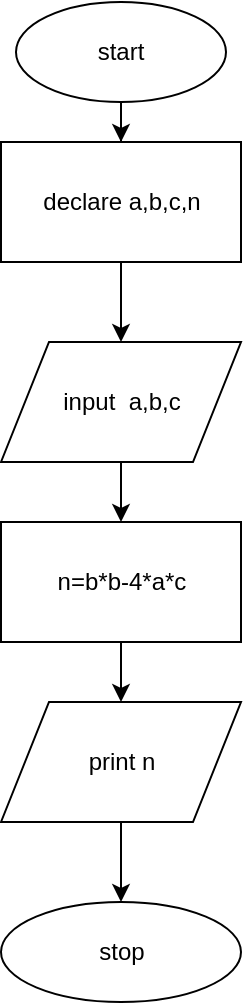 <mxfile version="12.1.3" pages="1"><diagram id="SfDZ0ejXaMLmgd1xixos" name="Page-1"><mxGraphModel dx="1312" dy="362" grid="1" gridSize="10" guides="1" tooltips="1" connect="1" arrows="1" fold="1" page="1" pageScale="1" pageWidth="850" pageHeight="1100" math="0" shadow="0"><root><mxCell id="0"/><mxCell id="1" parent="0"/><mxCell id="fyTXrau6oDgrHHAhK1DO-7" value="" style="edgeStyle=orthogonalEdgeStyle;rounded=0;orthogonalLoop=1;jettySize=auto;html=1;" edge="1" parent="1" source="fyTXrau6oDgrHHAhK1DO-1" target="fyTXrau6oDgrHHAhK1DO-2"><mxGeometry relative="1" as="geometry"/></mxCell><mxCell id="fyTXrau6oDgrHHAhK1DO-1" value="start" style="ellipse;whiteSpace=wrap;html=1;" vertex="1" parent="1"><mxGeometry x="305" width="105" height="50" as="geometry"/></mxCell><mxCell id="fyTXrau6oDgrHHAhK1DO-8" value="" style="edgeStyle=orthogonalEdgeStyle;rounded=0;orthogonalLoop=1;jettySize=auto;html=1;" edge="1" parent="1" source="fyTXrau6oDgrHHAhK1DO-2" target="fyTXrau6oDgrHHAhK1DO-3"><mxGeometry relative="1" as="geometry"/></mxCell><mxCell id="fyTXrau6oDgrHHAhK1DO-2" value="declare a,b,c,n" style="rounded=0;whiteSpace=wrap;html=1;" vertex="1" parent="1"><mxGeometry x="297.5" y="70" width="120" height="60" as="geometry"/></mxCell><mxCell id="fyTXrau6oDgrHHAhK1DO-9" value="" style="edgeStyle=orthogonalEdgeStyle;rounded=0;orthogonalLoop=1;jettySize=auto;html=1;" edge="1" parent="1" source="fyTXrau6oDgrHHAhK1DO-3" target="fyTXrau6oDgrHHAhK1DO-4"><mxGeometry relative="1" as="geometry"/></mxCell><mxCell id="fyTXrau6oDgrHHAhK1DO-3" value="input&amp;nbsp; a,b,c" style="shape=parallelogram;perimeter=parallelogramPerimeter;whiteSpace=wrap;html=1;" vertex="1" parent="1"><mxGeometry x="297.5" y="170" width="120" height="60" as="geometry"/></mxCell><mxCell id="fyTXrau6oDgrHHAhK1DO-10" value="" style="edgeStyle=orthogonalEdgeStyle;rounded=0;orthogonalLoop=1;jettySize=auto;html=1;" edge="1" parent="1" source="fyTXrau6oDgrHHAhK1DO-4" target="fyTXrau6oDgrHHAhK1DO-5"><mxGeometry relative="1" as="geometry"/></mxCell><mxCell id="fyTXrau6oDgrHHAhK1DO-4" value="n=b*b-4*a*c" style="rounded=0;whiteSpace=wrap;html=1;" vertex="1" parent="1"><mxGeometry x="297.5" y="260" width="120" height="60" as="geometry"/></mxCell><mxCell id="fyTXrau6oDgrHHAhK1DO-11" value="" style="edgeStyle=orthogonalEdgeStyle;rounded=0;orthogonalLoop=1;jettySize=auto;html=1;" edge="1" parent="1" source="fyTXrau6oDgrHHAhK1DO-5" target="fyTXrau6oDgrHHAhK1DO-6"><mxGeometry relative="1" as="geometry"/></mxCell><mxCell id="fyTXrau6oDgrHHAhK1DO-5" value="print n" style="shape=parallelogram;perimeter=parallelogramPerimeter;whiteSpace=wrap;html=1;" vertex="1" parent="1"><mxGeometry x="297.5" y="350" width="120" height="60" as="geometry"/></mxCell><mxCell id="fyTXrau6oDgrHHAhK1DO-6" value="stop" style="ellipse;whiteSpace=wrap;html=1;" vertex="1" parent="1"><mxGeometry x="297.5" y="450" width="120" height="50" as="geometry"/></mxCell></root></mxGraphModel></diagram></mxfile>